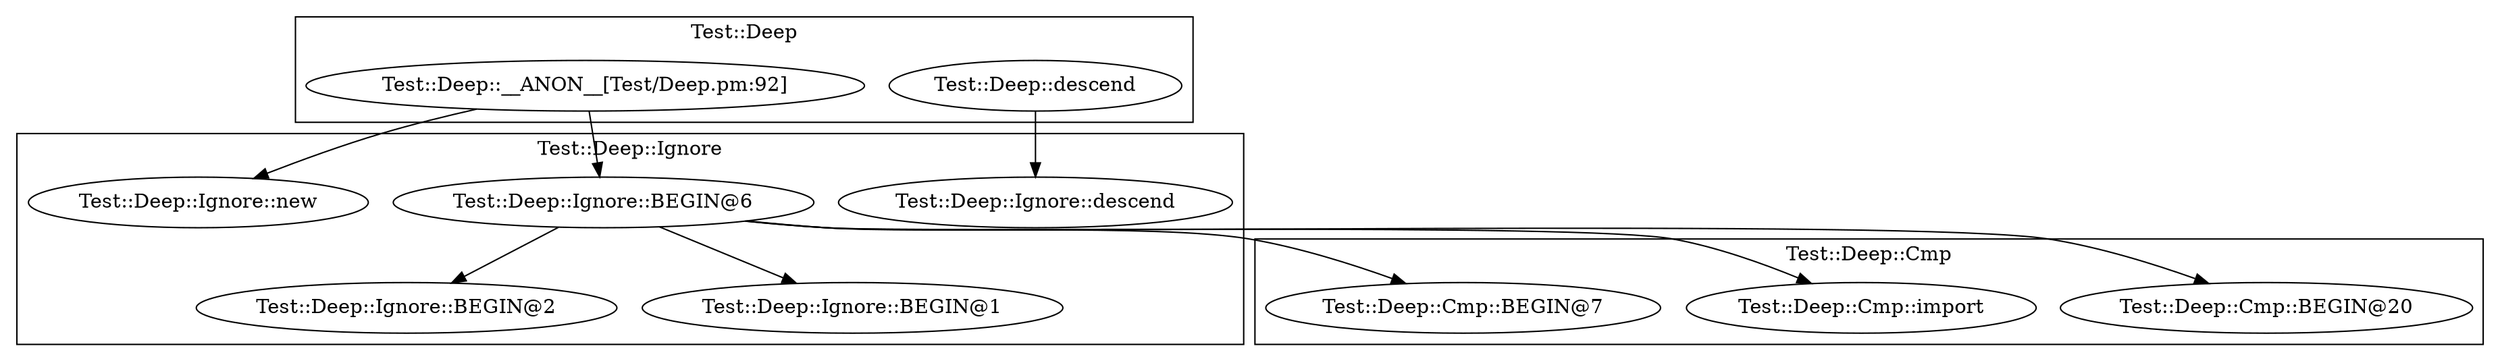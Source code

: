 digraph {
graph [overlap=false]
subgraph cluster_Test_Deep_Cmp {
	label="Test::Deep::Cmp";
	"Test::Deep::Cmp::BEGIN@20";
	"Test::Deep::Cmp::import";
	"Test::Deep::Cmp::BEGIN@7";
}
subgraph cluster_Test_Deep {
	label="Test::Deep";
	"Test::Deep::descend";
	"Test::Deep::__ANON__[Test/Deep.pm:92]";
}
subgraph cluster_Test_Deep_Ignore {
	label="Test::Deep::Ignore";
	"Test::Deep::Ignore::BEGIN@6";
	"Test::Deep::Ignore::descend";
	"Test::Deep::Ignore::new";
	"Test::Deep::Ignore::BEGIN@2";
	"Test::Deep::Ignore::BEGIN@1";
}
"Test::Deep::Ignore::BEGIN@6" -> "Test::Deep::Cmp::import";
"Test::Deep::Ignore::BEGIN@6" -> "Test::Deep::Ignore::BEGIN@1";
"Test::Deep::descend" -> "Test::Deep::Ignore::descend";
"Test::Deep::Ignore::BEGIN@6" -> "Test::Deep::Cmp::BEGIN@7";
"Test::Deep::Ignore::BEGIN@6" -> "Test::Deep::Cmp::BEGIN@20";
"Test::Deep::Ignore::BEGIN@6" -> "Test::Deep::Ignore::BEGIN@2";
"Test::Deep::__ANON__[Test/Deep.pm:92]" -> "Test::Deep::Ignore::new";
"Test::Deep::__ANON__[Test/Deep.pm:92]" -> "Test::Deep::Ignore::BEGIN@6";
}
